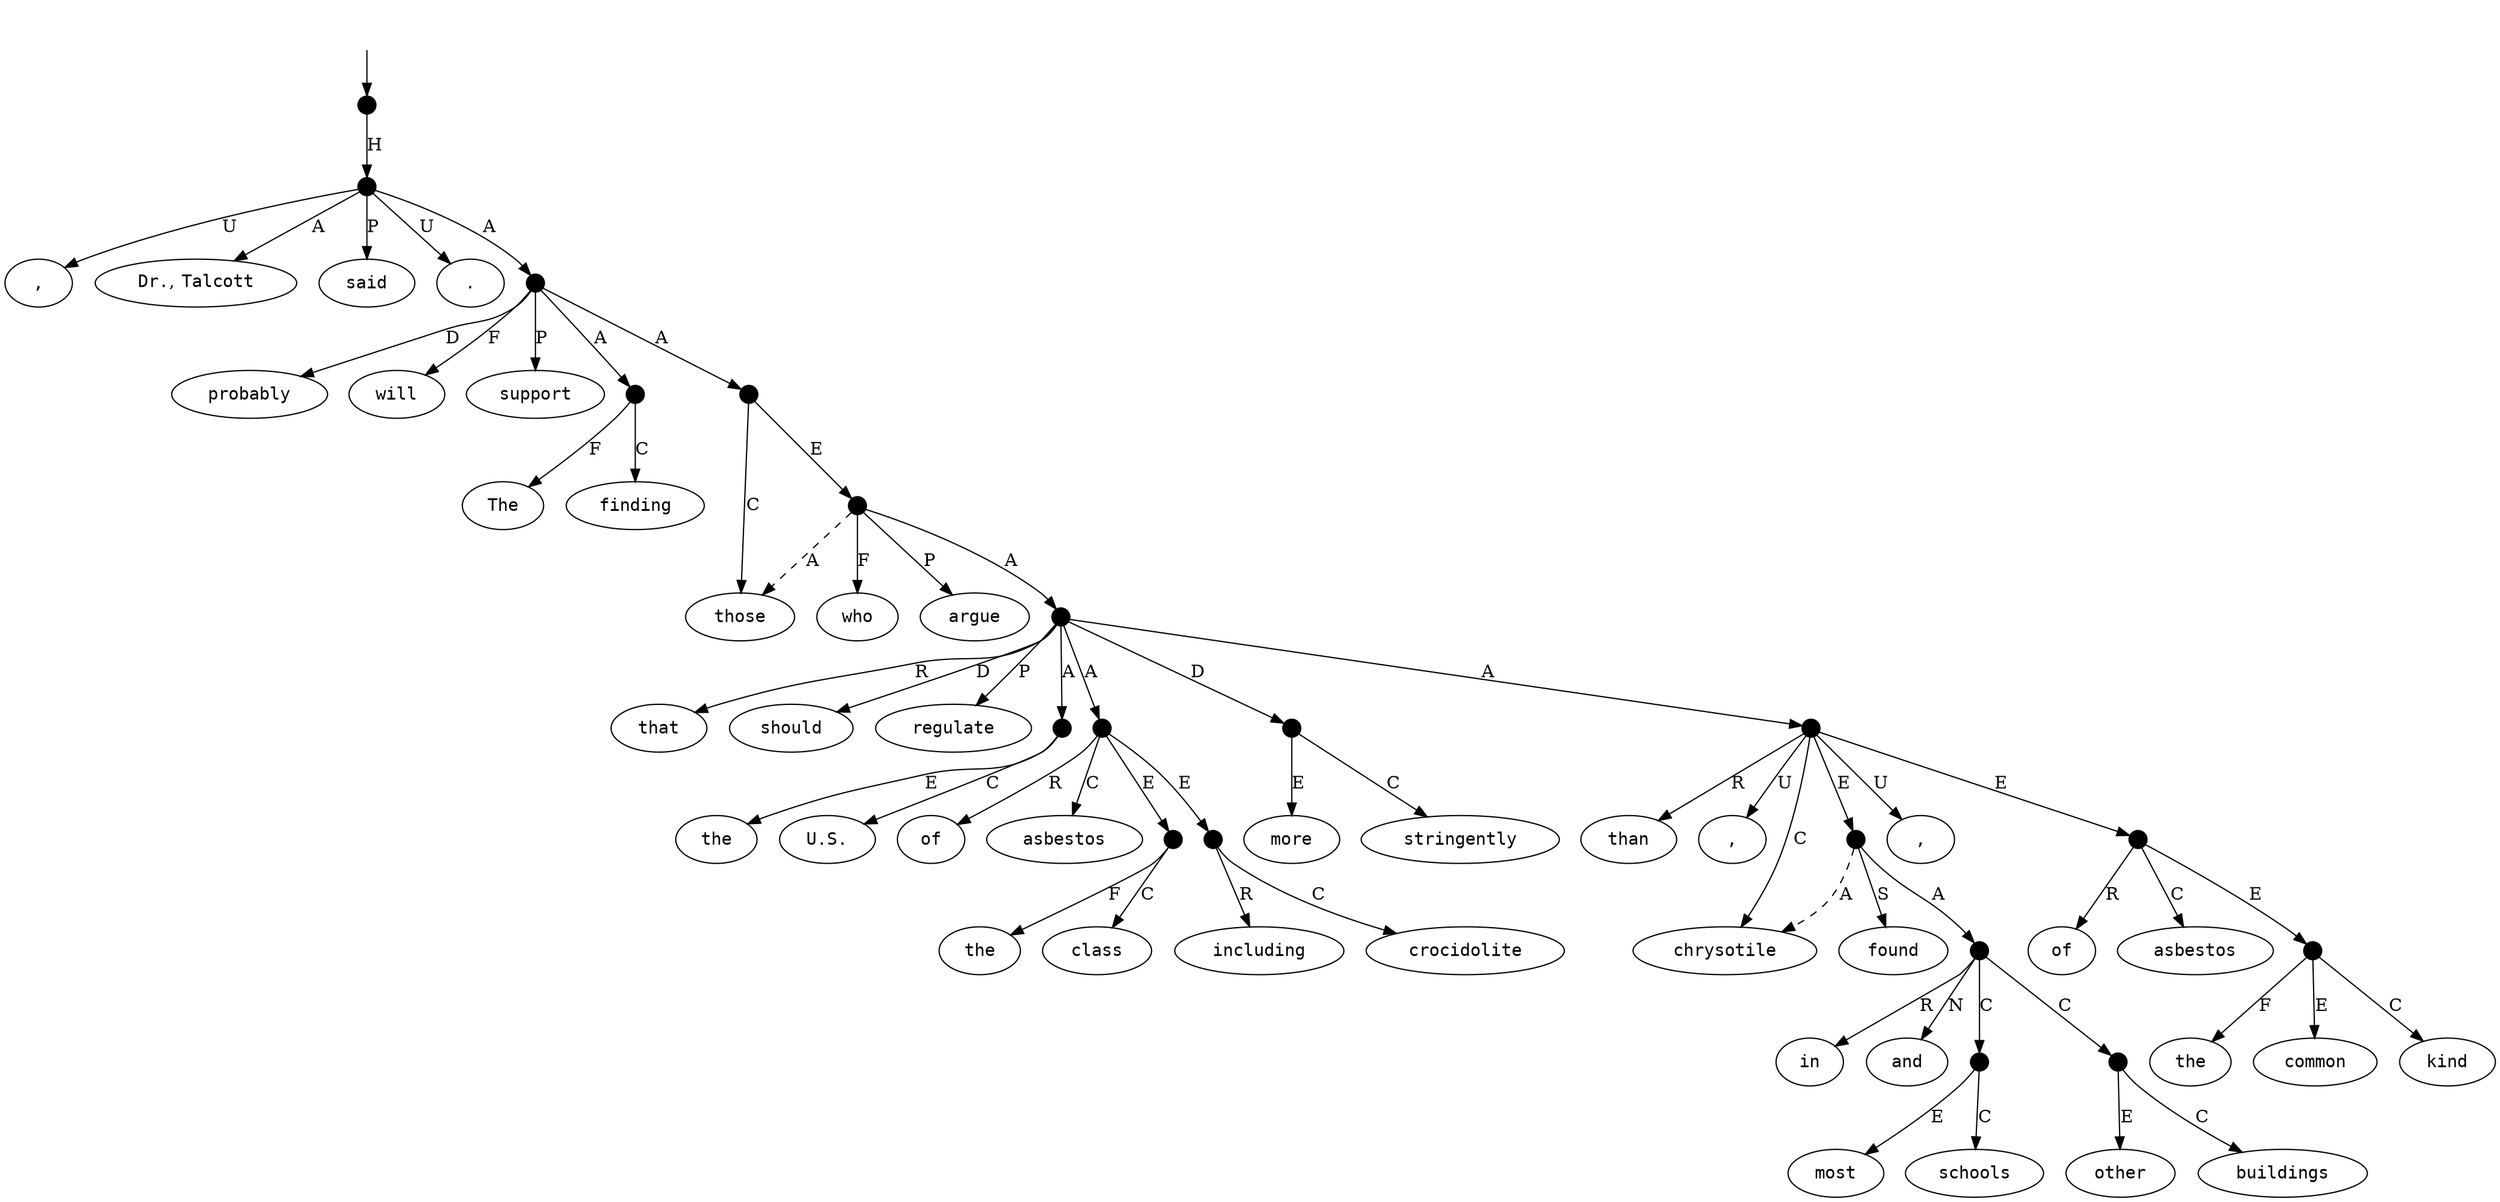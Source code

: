 digraph "20003019" {
  top [ style=invis ];
  top -> 43;
  0 [ label=<<table align="center" border="0" cellspacing="0"><tr><td colspan="2"><font face="Courier">The</font></td></tr></table>> ];
  1 [ label=<<table align="center" border="0" cellspacing="0"><tr><td colspan="2"><font face="Courier">finding</font></td></tr></table>> ];
  2 [ label=<<table align="center" border="0" cellspacing="0"><tr><td colspan="2"><font face="Courier">probably</font></td></tr></table>> ];
  3 [ label=<<table align="center" border="0" cellspacing="0"><tr><td colspan="2"><font face="Courier">will</font></td></tr></table>> ];
  4 [ label=<<table align="center" border="0" cellspacing="0"><tr><td colspan="2"><font face="Courier">support</font></td></tr></table>> ];
  5 [ label=<<table align="center" border="0" cellspacing="0"><tr><td colspan="2"><font face="Courier">those</font></td></tr></table>> ];
  6 [ label=<<table align="center" border="0" cellspacing="0"><tr><td colspan="2"><font face="Courier">who</font></td></tr></table>> ];
  7 [ label=<<table align="center" border="0" cellspacing="0"><tr><td colspan="2"><font face="Courier">argue</font></td></tr></table>> ];
  8 [ label=<<table align="center" border="0" cellspacing="0"><tr><td colspan="2"><font face="Courier">that</font></td></tr></table>> ];
  9 [ label=<<table align="center" border="0" cellspacing="0"><tr><td colspan="2"><font face="Courier">the</font></td></tr></table>> ];
  10 [ label=<<table align="center" border="0" cellspacing="0"><tr><td colspan="2"><font face="Courier">U.S.</font></td></tr></table>> ];
  11 [ label=<<table align="center" border="0" cellspacing="0"><tr><td colspan="2"><font face="Courier">should</font></td></tr></table>> ];
  12 [ label=<<table align="center" border="0" cellspacing="0"><tr><td colspan="2"><font face="Courier">regulate</font></td></tr></table>> ];
  13 [ label=<<table align="center" border="0" cellspacing="0"><tr><td colspan="2"><font face="Courier">the</font></td></tr></table>> ];
  14 [ label=<<table align="center" border="0" cellspacing="0"><tr><td colspan="2"><font face="Courier">class</font></td></tr></table>> ];
  15 [ label=<<table align="center" border="0" cellspacing="0"><tr><td colspan="2"><font face="Courier">of</font></td></tr></table>> ];
  16 [ label=<<table align="center" border="0" cellspacing="0"><tr><td colspan="2"><font face="Courier">asbestos</font></td></tr></table>> ];
  17 [ label=<<table align="center" border="0" cellspacing="0"><tr><td colspan="2"><font face="Courier">including</font></td></tr></table>> ];
  18 [ label=<<table align="center" border="0" cellspacing="0"><tr><td colspan="2"><font face="Courier">crocidolite</font></td></tr></table>> ];
  19 [ label=<<table align="center" border="0" cellspacing="0"><tr><td colspan="2"><font face="Courier">more</font></td></tr></table>> ];
  20 [ label=<<table align="center" border="0" cellspacing="0"><tr><td colspan="2"><font face="Courier">stringently</font></td></tr></table>> ];
  21 [ label=<<table align="center" border="0" cellspacing="0"><tr><td colspan="2"><font face="Courier">than</font></td></tr></table>> ];
  22 [ label=<<table align="center" border="0" cellspacing="0"><tr><td colspan="2"><font face="Courier">the</font></td></tr></table>> ];
  23 [ label=<<table align="center" border="0" cellspacing="0"><tr><td colspan="2"><font face="Courier">common</font></td></tr></table>> ];
  24 [ label=<<table align="center" border="0" cellspacing="0"><tr><td colspan="2"><font face="Courier">kind</font></td></tr></table>> ];
  25 [ label=<<table align="center" border="0" cellspacing="0"><tr><td colspan="2"><font face="Courier">of</font></td></tr></table>> ];
  26 [ label=<<table align="center" border="0" cellspacing="0"><tr><td colspan="2"><font face="Courier">asbestos</font></td></tr></table>> ];
  27 [ label=<<table align="center" border="0" cellspacing="0"><tr><td colspan="2"><font face="Courier">,</font></td></tr></table>> ];
  28 [ label=<<table align="center" border="0" cellspacing="0"><tr><td colspan="2"><font face="Courier">chrysotile</font></td></tr></table>> ];
  29 [ label=<<table align="center" border="0" cellspacing="0"><tr><td colspan="2"><font face="Courier">,</font></td></tr></table>> ];
  30 [ label=<<table align="center" border="0" cellspacing="0"><tr><td colspan="2"><font face="Courier">found</font></td></tr></table>> ];
  31 [ label=<<table align="center" border="0" cellspacing="0"><tr><td colspan="2"><font face="Courier">in</font></td></tr></table>> ];
  32 [ label=<<table align="center" border="0" cellspacing="0"><tr><td colspan="2"><font face="Courier">most</font></td></tr></table>> ];
  33 [ label=<<table align="center" border="0" cellspacing="0"><tr><td colspan="2"><font face="Courier">schools</font></td></tr></table>> ];
  34 [ label=<<table align="center" border="0" cellspacing="0"><tr><td colspan="2"><font face="Courier">and</font></td></tr></table>> ];
  35 [ label=<<table align="center" border="0" cellspacing="0"><tr><td colspan="2"><font face="Courier">other</font></td></tr></table>> ];
  36 [ label=<<table align="center" border="0" cellspacing="0"><tr><td colspan="2"><font face="Courier">buildings</font></td></tr></table>> ];
  37 [ label=<<table align="center" border="0" cellspacing="0"><tr><td colspan="2"><font face="Courier">,</font></td></tr></table>> ];
  38 [ label=<<table align="center" border="0" cellspacing="0"><tr><td colspan="2"><font face="Courier">Dr.</font>,&nbsp;<font face="Courier">Talcott</font></td></tr></table>> ];
  39 [ label=<<table align="center" border="0" cellspacing="0"><tr><td colspan="2"><font face="Courier">said</font></td></tr></table>> ];
  40 [ label=<<table align="center" border="0" cellspacing="0"><tr><td colspan="2"><font face="Courier">.</font></td></tr></table>> ];
  41 [ shape=point, width=0.2 ];
  42 [ shape=point, width=0.2 ];
  43 [ shape=point, width=0.2 ];
  44 [ shape=point, width=0.2 ];
  45 [ shape=point, width=0.2 ];
  46 [ shape=point, width=0.2 ];
  47 [ shape=point, width=0.2 ];
  48 [ shape=point, width=0.2 ];
  49 [ shape=point, width=0.2 ];
  50 [ shape=point, width=0.2 ];
  51 [ shape=point, width=0.2 ];
  52 [ shape=point, width=0.2 ];
  53 [ shape=point, width=0.2 ];
  54 [ shape=point, width=0.2 ];
  55 [ shape=point, width=0.2 ];
  56 [ shape=point, width=0.2 ];
  57 [ shape=point, width=0.2 ];
  58 [ shape=point, width=0.2 ];
  59 [ shape=point, width=0.2 ];
  47 -> 12 [ label="P" ];
  47 -> 11 [ label="D" ];
  41 -> 1 [ label="C" ];
  42 -> 2 [ label="D" ];
  47 -> 53 [ label="A" ];
  44 -> 38 [ label="A" ];
  44 -> 40 [ label="U" ];
  48 -> 10 [ label="C" ];
  49 -> 14 [ label="C" ];
  53 -> 27 [ label="U" ];
  50 -> 15 [ label="R" ];
  42 -> 45 [ label="A" ];
  56 -> 28 [ label="A", style=dashed ];
  57 -> 58 [ label="C" ];
  47 -> 52 [ label="D" ];
  51 -> 18 [ label="C" ];
  42 -> 3 [ label="F" ];
  58 -> 33 [ label="C" ];
  52 -> 20 [ label="C" ];
  48 -> 9 [ label="E" ];
  56 -> 57 [ label="A" ];
  43 -> 44 [ label="H" ];
  46 -> 7 [ label="P" ];
  51 -> 17 [ label="R" ];
  47 -> 8 [ label="R" ];
  42 -> 4 [ label="P" ];
  50 -> 49 [ label="E" ];
  44 -> 39 [ label="P" ];
  49 -> 13 [ label="F" ];
  56 -> 30 [ label="S" ];
  53 -> 56 [ label="E" ];
  53 -> 29 [ label="U" ];
  44 -> 37 [ label="U" ];
  53 -> 28 [ label="C" ];
  58 -> 32 [ label="E" ];
  59 -> 36 [ label="C" ];
  54 -> 23 [ label="E" ];
  47 -> 50 [ label="A" ];
  44 -> 42 [ label="A" ];
  50 -> 16 [ label="C" ];
  59 -> 35 [ label="E" ];
  57 -> 34 [ label="N" ];
  55 -> 25 [ label="R" ];
  55 -> 54 [ label="E" ];
  54 -> 22 [ label="F" ];
  45 -> 5 [ label="C" ];
  57 -> 59 [ label="C" ];
  41 -> 0 [ label="F" ];
  53 -> 21 [ label="R" ];
  50 -> 51 [ label="E" ];
  46 -> 47 [ label="A" ];
  42 -> 41 [ label="A" ];
  45 -> 46 [ label="E" ];
  46 -> 5 [ label="A", style=dashed ];
  53 -> 55 [ label="E" ];
  54 -> 24 [ label="C" ];
  57 -> 31 [ label="R" ];
  52 -> 19 [ label="E" ];
  55 -> 26 [ label="C" ];
  46 -> 6 [ label="F" ];
  47 -> 48 [ label="A" ];
}

